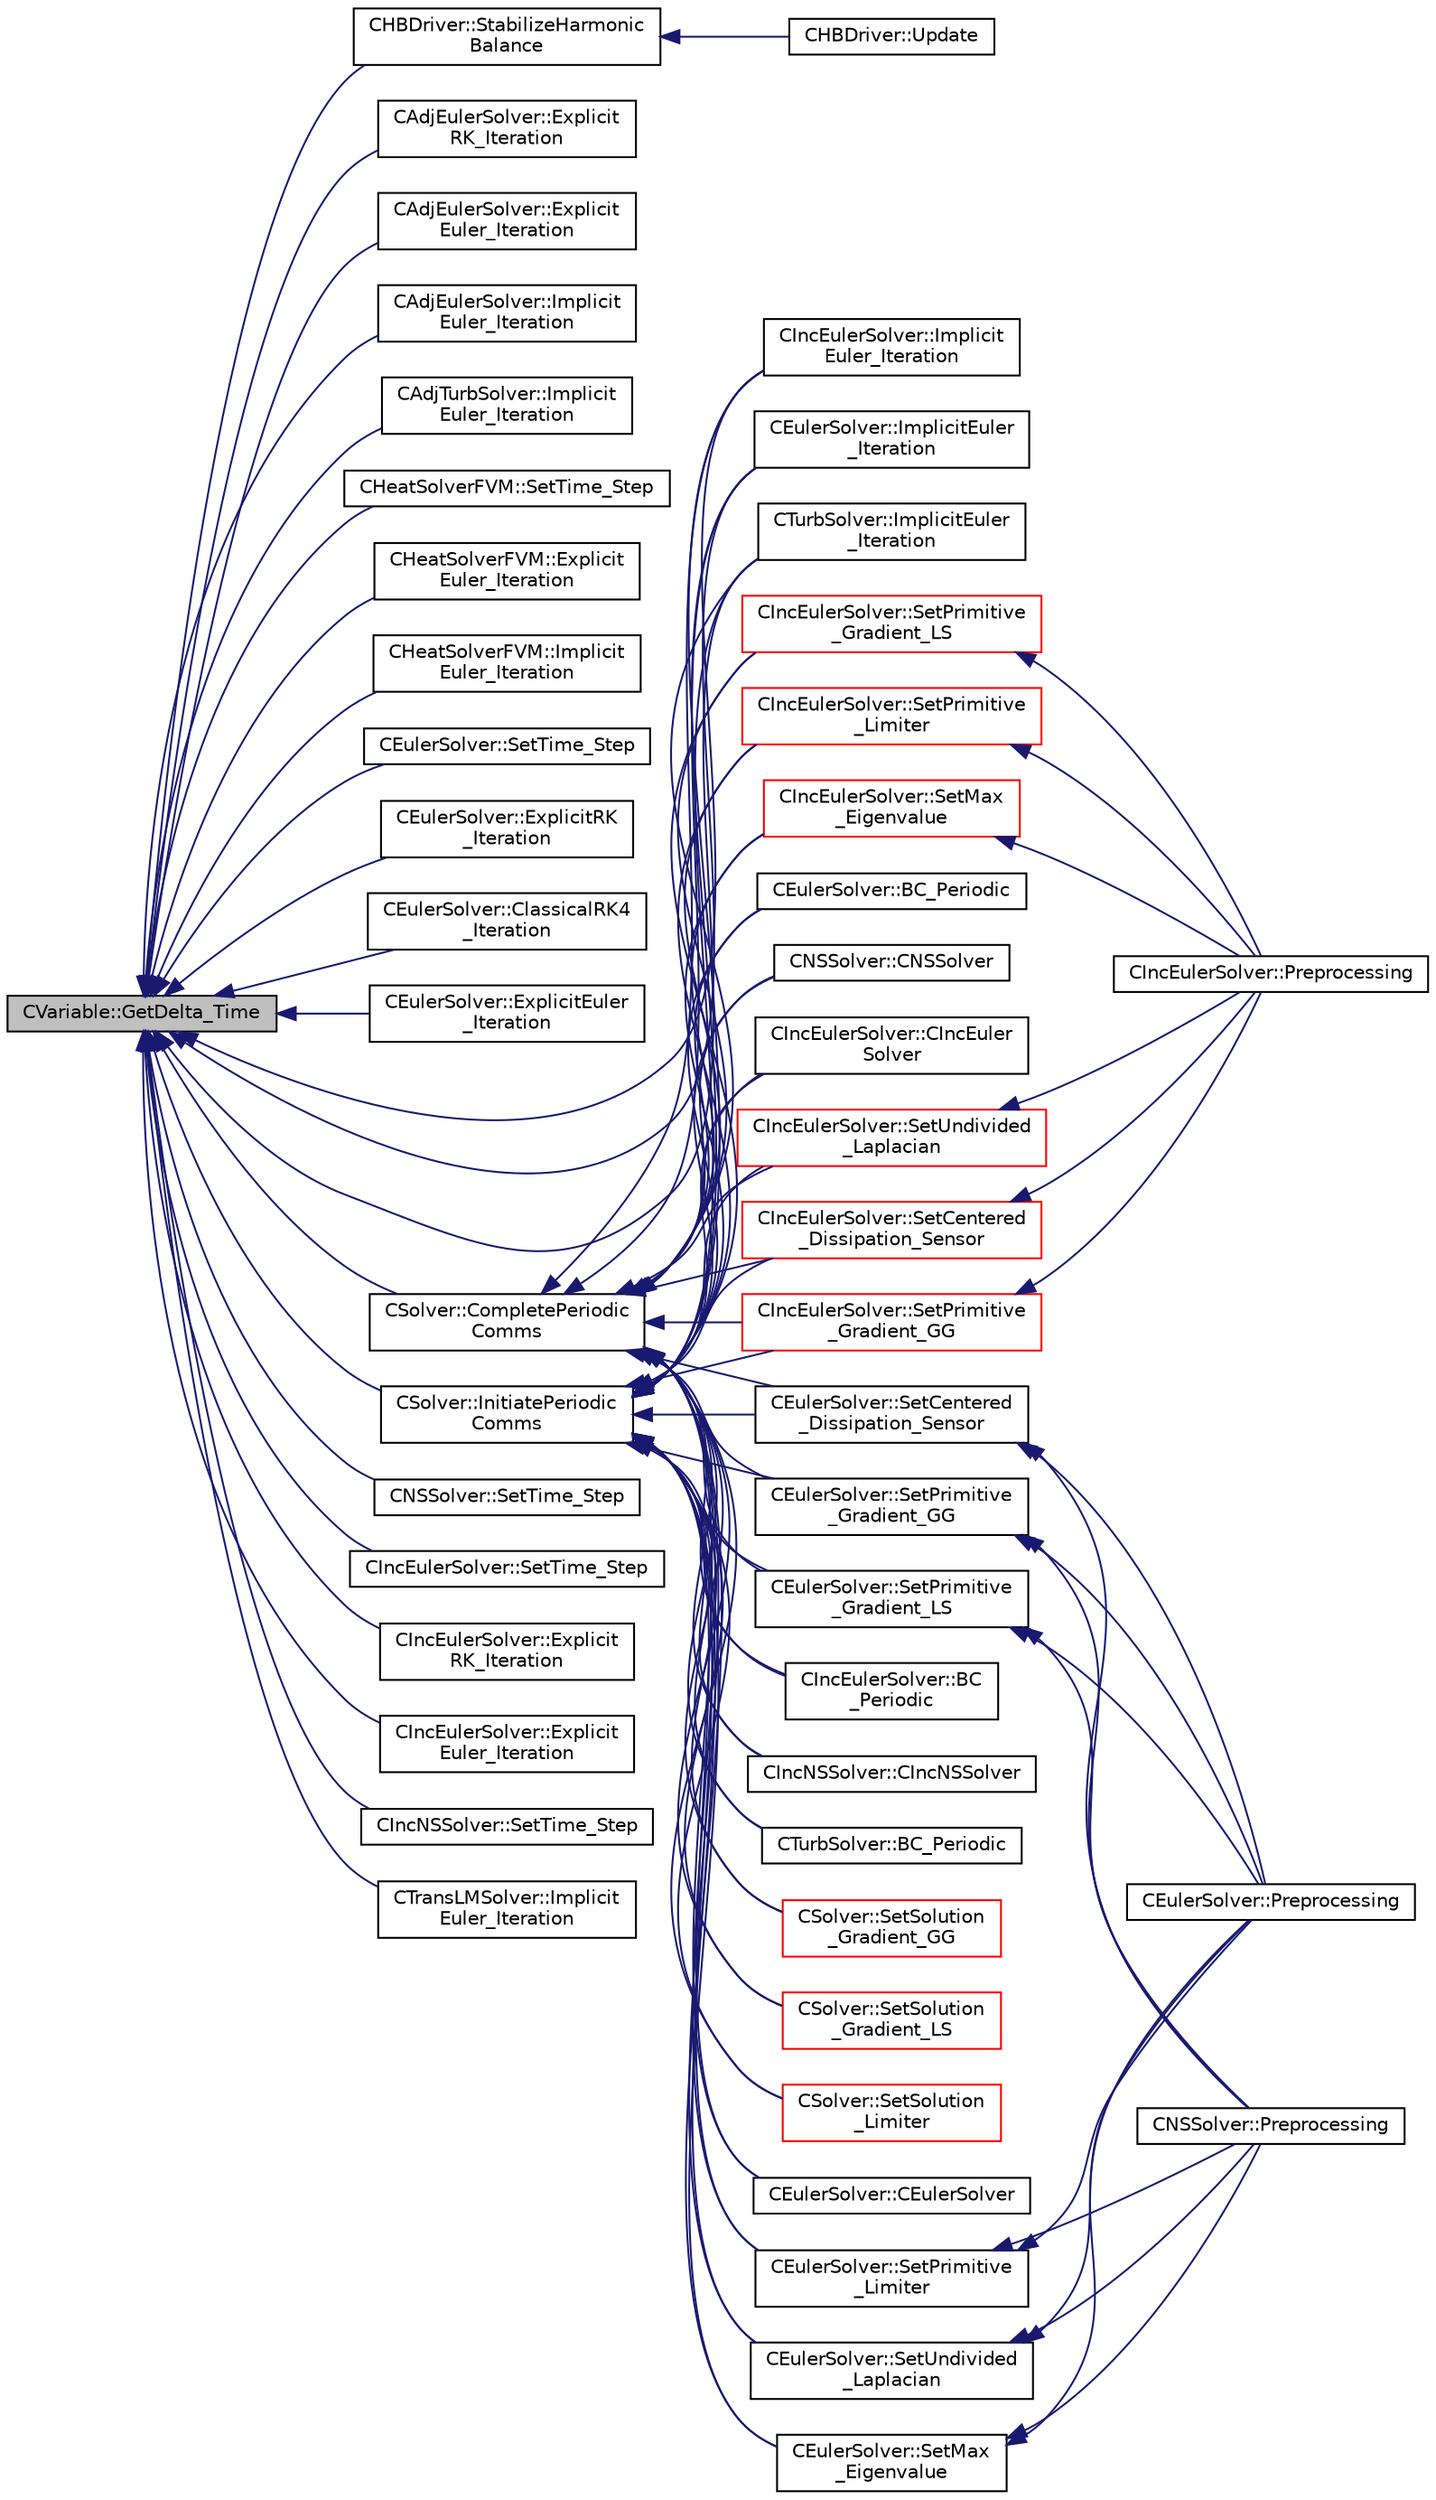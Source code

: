 digraph "CVariable::GetDelta_Time"
{
  edge [fontname="Helvetica",fontsize="10",labelfontname="Helvetica",labelfontsize="10"];
  node [fontname="Helvetica",fontsize="10",shape=record];
  rankdir="LR";
  Node692 [label="CVariable::GetDelta_Time",height=0.2,width=0.4,color="black", fillcolor="grey75", style="filled", fontcolor="black"];
  Node692 -> Node693 [dir="back",color="midnightblue",fontsize="10",style="solid",fontname="Helvetica"];
  Node693 [label="CHBDriver::StabilizeHarmonic\lBalance",height=0.2,width=0.4,color="black", fillcolor="white", style="filled",URL="$class_c_h_b_driver.html#a04fc923dfb264342ab9f2cede99f31da",tooltip="Precondition Harmonic Balance source term for stability. "];
  Node693 -> Node694 [dir="back",color="midnightblue",fontsize="10",style="solid",fontname="Helvetica"];
  Node694 [label="CHBDriver::Update",height=0.2,width=0.4,color="black", fillcolor="white", style="filled",URL="$class_c_h_b_driver.html#ad34ec58b57d70fdf128bb6685f732505",tooltip="Update the solution for the Harmonic Balance. "];
  Node692 -> Node695 [dir="back",color="midnightblue",fontsize="10",style="solid",fontname="Helvetica"];
  Node695 [label="CAdjEulerSolver::Explicit\lRK_Iteration",height=0.2,width=0.4,color="black", fillcolor="white", style="filled",URL="$class_c_adj_euler_solver.html#a83de159f4bd062c776f07d087414a9cf",tooltip="Update the solution using a Runge-Kutta strategy. "];
  Node692 -> Node696 [dir="back",color="midnightblue",fontsize="10",style="solid",fontname="Helvetica"];
  Node696 [label="CAdjEulerSolver::Explicit\lEuler_Iteration",height=0.2,width=0.4,color="black", fillcolor="white", style="filled",URL="$class_c_adj_euler_solver.html#a2863f1ed56105b595204ac31b3dab66b",tooltip="Update the solution using a explicit Euler scheme. "];
  Node692 -> Node697 [dir="back",color="midnightblue",fontsize="10",style="solid",fontname="Helvetica"];
  Node697 [label="CAdjEulerSolver::Implicit\lEuler_Iteration",height=0.2,width=0.4,color="black", fillcolor="white", style="filled",URL="$class_c_adj_euler_solver.html#af64f459bce9498b1d19d8a645d0bc2c3",tooltip="Update the solution using an implicit solver. "];
  Node692 -> Node698 [dir="back",color="midnightblue",fontsize="10",style="solid",fontname="Helvetica"];
  Node698 [label="CAdjTurbSolver::Implicit\lEuler_Iteration",height=0.2,width=0.4,color="black", fillcolor="white", style="filled",URL="$class_c_adj_turb_solver.html#a2c2657818c6ecfb7984c70bf079accd3",tooltip="Update the solution using an implicit solver. "];
  Node692 -> Node699 [dir="back",color="midnightblue",fontsize="10",style="solid",fontname="Helvetica"];
  Node699 [label="CHeatSolverFVM::SetTime_Step",height=0.2,width=0.4,color="black", fillcolor="white", style="filled",URL="$class_c_heat_solver_f_v_m.html#a5d2dc86ae38a3f979cfce8bf7bccdaa8",tooltip="A virtual member. "];
  Node692 -> Node700 [dir="back",color="midnightblue",fontsize="10",style="solid",fontname="Helvetica"];
  Node700 [label="CHeatSolverFVM::Explicit\lEuler_Iteration",height=0.2,width=0.4,color="black", fillcolor="white", style="filled",URL="$class_c_heat_solver_f_v_m.html#ac72e3e231d74967d368bf1cb7345535a",tooltip="Update the solution using an explicit solver. "];
  Node692 -> Node701 [dir="back",color="midnightblue",fontsize="10",style="solid",fontname="Helvetica"];
  Node701 [label="CHeatSolverFVM::Implicit\lEuler_Iteration",height=0.2,width=0.4,color="black", fillcolor="white", style="filled",URL="$class_c_heat_solver_f_v_m.html#a604f660ae9da06eae59363f83a98843e",tooltip="Update the solution using an implicit solver. "];
  Node692 -> Node702 [dir="back",color="midnightblue",fontsize="10",style="solid",fontname="Helvetica"];
  Node702 [label="CEulerSolver::SetTime_Step",height=0.2,width=0.4,color="black", fillcolor="white", style="filled",URL="$class_c_euler_solver.html#aeed500154a5961eb2bfbd2e646a9b25f",tooltip="Compute the time step for solving the Euler equations. "];
  Node692 -> Node703 [dir="back",color="midnightblue",fontsize="10",style="solid",fontname="Helvetica"];
  Node703 [label="CEulerSolver::ExplicitRK\l_Iteration",height=0.2,width=0.4,color="black", fillcolor="white", style="filled",URL="$class_c_euler_solver.html#ac3d1b3a1fee6613906b56a9698bfe680",tooltip="Update the solution using a Runge-Kutta scheme. "];
  Node692 -> Node704 [dir="back",color="midnightblue",fontsize="10",style="solid",fontname="Helvetica"];
  Node704 [label="CEulerSolver::ClassicalRK4\l_Iteration",height=0.2,width=0.4,color="black", fillcolor="white", style="filled",URL="$class_c_euler_solver.html#ad87a9109a645f0ea9e38336d2a6bf196",tooltip="Update the solution using the classical fourth-order Runge-Kutta scheme. "];
  Node692 -> Node705 [dir="back",color="midnightblue",fontsize="10",style="solid",fontname="Helvetica"];
  Node705 [label="CEulerSolver::ExplicitEuler\l_Iteration",height=0.2,width=0.4,color="black", fillcolor="white", style="filled",URL="$class_c_euler_solver.html#a1f798a3f88873d6d634b90f8816eccde",tooltip="Update the solution using the explicit Euler scheme. "];
  Node692 -> Node706 [dir="back",color="midnightblue",fontsize="10",style="solid",fontname="Helvetica"];
  Node706 [label="CEulerSolver::ImplicitEuler\l_Iteration",height=0.2,width=0.4,color="black", fillcolor="white", style="filled",URL="$class_c_euler_solver.html#a4e8277fc44dc97c8d73fbe3347204372",tooltip="Update the solution using an implicit Euler scheme. "];
  Node692 -> Node707 [dir="back",color="midnightblue",fontsize="10",style="solid",fontname="Helvetica"];
  Node707 [label="CNSSolver::SetTime_Step",height=0.2,width=0.4,color="black", fillcolor="white", style="filled",URL="$class_c_n_s_solver.html#a340a62e197f7386736db85967e586804",tooltip="Compute the time step for solving the Navier-Stokes equations with turbulence model. "];
  Node692 -> Node708 [dir="back",color="midnightblue",fontsize="10",style="solid",fontname="Helvetica"];
  Node708 [label="CIncEulerSolver::SetTime_Step",height=0.2,width=0.4,color="black", fillcolor="white", style="filled",URL="$class_c_inc_euler_solver.html#a875187880aa80b37f7d200526f9883ba",tooltip="Compute the time step for solving the Euler equations. "];
  Node692 -> Node709 [dir="back",color="midnightblue",fontsize="10",style="solid",fontname="Helvetica"];
  Node709 [label="CIncEulerSolver::Explicit\lRK_Iteration",height=0.2,width=0.4,color="black", fillcolor="white", style="filled",URL="$class_c_inc_euler_solver.html#a2f6c1370f17da44680c1ff1b6be6c9a1",tooltip="Update the solution using a Runge-Kutta scheme. "];
  Node692 -> Node710 [dir="back",color="midnightblue",fontsize="10",style="solid",fontname="Helvetica"];
  Node710 [label="CIncEulerSolver::Explicit\lEuler_Iteration",height=0.2,width=0.4,color="black", fillcolor="white", style="filled",URL="$class_c_inc_euler_solver.html#a66aac46e83451e30828ad808becb1f73",tooltip="Update the solution using the explicit Euler scheme. "];
  Node692 -> Node711 [dir="back",color="midnightblue",fontsize="10",style="solid",fontname="Helvetica"];
  Node711 [label="CIncEulerSolver::Implicit\lEuler_Iteration",height=0.2,width=0.4,color="black", fillcolor="white", style="filled",URL="$class_c_inc_euler_solver.html#ad84dd4225bb9d158c52b26e2f30f6fa7",tooltip="Update the solution using an implicit Euler scheme. "];
  Node692 -> Node712 [dir="back",color="midnightblue",fontsize="10",style="solid",fontname="Helvetica"];
  Node712 [label="CIncNSSolver::SetTime_Step",height=0.2,width=0.4,color="black", fillcolor="white", style="filled",URL="$class_c_inc_n_s_solver.html#a50e3b8e05bda6be8be79b9068c06bd4e",tooltip="Compute the time step for solving the Navier-Stokes equations with turbulence model. "];
  Node692 -> Node713 [dir="back",color="midnightblue",fontsize="10",style="solid",fontname="Helvetica"];
  Node713 [label="CTransLMSolver::Implicit\lEuler_Iteration",height=0.2,width=0.4,color="black", fillcolor="white", style="filled",URL="$class_c_trans_l_m_solver.html#aa39c7964d452b56f3f41733ae43d4cc7",tooltip="Update the solution using an implicit solver. "];
  Node692 -> Node714 [dir="back",color="midnightblue",fontsize="10",style="solid",fontname="Helvetica"];
  Node714 [label="CTurbSolver::ImplicitEuler\l_Iteration",height=0.2,width=0.4,color="black", fillcolor="white", style="filled",URL="$class_c_turb_solver.html#af7a0ab68fbb2925c56863df97b3ea4ee",tooltip="Update the solution using an implicit solver. "];
  Node692 -> Node715 [dir="back",color="midnightblue",fontsize="10",style="solid",fontname="Helvetica"];
  Node715 [label="CSolver::InitiatePeriodic\lComms",height=0.2,width=0.4,color="black", fillcolor="white", style="filled",URL="$class_c_solver.html#aab8e1cac165d11ef85d9dd5588b3ea03",tooltip="Routine to load a solver quantity into the data structures for MPI periodic communication and to laun..."];
  Node715 -> Node716 [dir="back",color="midnightblue",fontsize="10",style="solid",fontname="Helvetica"];
  Node716 [label="CEulerSolver::CEulerSolver",height=0.2,width=0.4,color="black", fillcolor="white", style="filled",URL="$class_c_euler_solver.html#ae1e74218b4e943111b100d7ddcbd4db9"];
  Node715 -> Node717 [dir="back",color="midnightblue",fontsize="10",style="solid",fontname="Helvetica"];
  Node717 [label="CEulerSolver::SetMax\l_Eigenvalue",height=0.2,width=0.4,color="black", fillcolor="white", style="filled",URL="$class_c_euler_solver.html#a76f7fdf349ae41c6f0cf4df82b571fb1",tooltip="Compute the max eigenvalue. "];
  Node717 -> Node718 [dir="back",color="midnightblue",fontsize="10",style="solid",fontname="Helvetica"];
  Node718 [label="CEulerSolver::Preprocessing",height=0.2,width=0.4,color="black", fillcolor="white", style="filled",URL="$class_c_euler_solver.html#a8b89e1bfce33284c2d8f5f00f82f3f3f",tooltip="Compute primitive variables and their gradients. "];
  Node717 -> Node719 [dir="back",color="midnightblue",fontsize="10",style="solid",fontname="Helvetica"];
  Node719 [label="CNSSolver::Preprocessing",height=0.2,width=0.4,color="black", fillcolor="white", style="filled",URL="$class_c_n_s_solver.html#a028c83d18cf8520dff2f9628d8a04e4b",tooltip="Restart residual and compute gradients. "];
  Node715 -> Node720 [dir="back",color="midnightblue",fontsize="10",style="solid",fontname="Helvetica"];
  Node720 [label="CEulerSolver::SetUndivided\l_Laplacian",height=0.2,width=0.4,color="black", fillcolor="white", style="filled",URL="$class_c_euler_solver.html#adc7c82a25b8be22b16b5452c1992744f",tooltip="Compute the undivided laplacian for the solution, except the energy equation. "];
  Node720 -> Node718 [dir="back",color="midnightblue",fontsize="10",style="solid",fontname="Helvetica"];
  Node720 -> Node719 [dir="back",color="midnightblue",fontsize="10",style="solid",fontname="Helvetica"];
  Node715 -> Node721 [dir="back",color="midnightblue",fontsize="10",style="solid",fontname="Helvetica"];
  Node721 [label="CEulerSolver::SetCentered\l_Dissipation_Sensor",height=0.2,width=0.4,color="black", fillcolor="white", style="filled",URL="$class_c_euler_solver.html#a2f4e3619ae65c63cbda1ef2098441ab4",tooltip="Compute a pressure sensor switch. "];
  Node721 -> Node718 [dir="back",color="midnightblue",fontsize="10",style="solid",fontname="Helvetica"];
  Node721 -> Node719 [dir="back",color="midnightblue",fontsize="10",style="solid",fontname="Helvetica"];
  Node715 -> Node706 [dir="back",color="midnightblue",fontsize="10",style="solid",fontname="Helvetica"];
  Node715 -> Node722 [dir="back",color="midnightblue",fontsize="10",style="solid",fontname="Helvetica"];
  Node722 [label="CEulerSolver::SetPrimitive\l_Gradient_GG",height=0.2,width=0.4,color="black", fillcolor="white", style="filled",URL="$class_c_euler_solver.html#a74fb3b502b83371fcf0728ec546e039b",tooltip="Compute the gradient of the primitive variables using Green-Gauss method, and stores the result in th..."];
  Node722 -> Node718 [dir="back",color="midnightblue",fontsize="10",style="solid",fontname="Helvetica"];
  Node722 -> Node719 [dir="back",color="midnightblue",fontsize="10",style="solid",fontname="Helvetica"];
  Node715 -> Node723 [dir="back",color="midnightblue",fontsize="10",style="solid",fontname="Helvetica"];
  Node723 [label="CEulerSolver::SetPrimitive\l_Gradient_LS",height=0.2,width=0.4,color="black", fillcolor="white", style="filled",URL="$class_c_euler_solver.html#a734d5bd064215fb722477f39993155d4",tooltip="Compute the gradient of the primitive variables using a Least-Squares method, and stores the result i..."];
  Node723 -> Node718 [dir="back",color="midnightblue",fontsize="10",style="solid",fontname="Helvetica"];
  Node723 -> Node719 [dir="back",color="midnightblue",fontsize="10",style="solid",fontname="Helvetica"];
  Node715 -> Node724 [dir="back",color="midnightblue",fontsize="10",style="solid",fontname="Helvetica"];
  Node724 [label="CEulerSolver::SetPrimitive\l_Limiter",height=0.2,width=0.4,color="black", fillcolor="white", style="filled",URL="$class_c_euler_solver.html#a43004a7f0fad7a6d1f435144710bf13e",tooltip="Compute the limiter of the primitive variables. "];
  Node724 -> Node718 [dir="back",color="midnightblue",fontsize="10",style="solid",fontname="Helvetica"];
  Node724 -> Node719 [dir="back",color="midnightblue",fontsize="10",style="solid",fontname="Helvetica"];
  Node715 -> Node725 [dir="back",color="midnightblue",fontsize="10",style="solid",fontname="Helvetica"];
  Node725 [label="CEulerSolver::BC_Periodic",height=0.2,width=0.4,color="black", fillcolor="white", style="filled",URL="$class_c_euler_solver.html#a9bd458698ede3dffd1b4d1f974f39b03",tooltip="Impose a periodic boundary condition by summing contributions from the complete control volume..."];
  Node715 -> Node726 [dir="back",color="midnightblue",fontsize="10",style="solid",fontname="Helvetica"];
  Node726 [label="CNSSolver::CNSSolver",height=0.2,width=0.4,color="black", fillcolor="white", style="filled",URL="$class_c_n_s_solver.html#a2a8ad49c42b4546696e631cf44b7788b"];
  Node715 -> Node727 [dir="back",color="midnightblue",fontsize="10",style="solid",fontname="Helvetica"];
  Node727 [label="CIncEulerSolver::CIncEuler\lSolver",height=0.2,width=0.4,color="black", fillcolor="white", style="filled",URL="$class_c_inc_euler_solver.html#a91f644b8f9a00215bac5bcd31dfc06d8"];
  Node715 -> Node728 [dir="back",color="midnightblue",fontsize="10",style="solid",fontname="Helvetica"];
  Node728 [label="CIncEulerSolver::SetMax\l_Eigenvalue",height=0.2,width=0.4,color="red", fillcolor="white", style="filled",URL="$class_c_inc_euler_solver.html#ab804c5648aa5dd71ea12a57997167984",tooltip="Compute the max eigenvalue. "];
  Node728 -> Node729 [dir="back",color="midnightblue",fontsize="10",style="solid",fontname="Helvetica"];
  Node729 [label="CIncEulerSolver::Preprocessing",height=0.2,width=0.4,color="black", fillcolor="white", style="filled",URL="$class_c_inc_euler_solver.html#aabd902b10cc9b41b6b2c406efba0ac41",tooltip="Compute primitive variables and their gradients. "];
  Node715 -> Node731 [dir="back",color="midnightblue",fontsize="10",style="solid",fontname="Helvetica"];
  Node731 [label="CIncEulerSolver::SetUndivided\l_Laplacian",height=0.2,width=0.4,color="red", fillcolor="white", style="filled",URL="$class_c_inc_euler_solver.html#a8b5d7772432b9759213892a50621c329",tooltip="Compute the undivided laplacian for the solution, except the energy equation. "];
  Node731 -> Node729 [dir="back",color="midnightblue",fontsize="10",style="solid",fontname="Helvetica"];
  Node715 -> Node732 [dir="back",color="midnightblue",fontsize="10",style="solid",fontname="Helvetica"];
  Node732 [label="CIncEulerSolver::SetCentered\l_Dissipation_Sensor",height=0.2,width=0.4,color="red", fillcolor="white", style="filled",URL="$class_c_inc_euler_solver.html#a2323a0e322236c24668be8750dbaf237",tooltip="Compute a pressure sensor switch. "];
  Node732 -> Node729 [dir="back",color="midnightblue",fontsize="10",style="solid",fontname="Helvetica"];
  Node715 -> Node711 [dir="back",color="midnightblue",fontsize="10",style="solid",fontname="Helvetica"];
  Node715 -> Node733 [dir="back",color="midnightblue",fontsize="10",style="solid",fontname="Helvetica"];
  Node733 [label="CIncEulerSolver::SetPrimitive\l_Gradient_GG",height=0.2,width=0.4,color="red", fillcolor="white", style="filled",URL="$class_c_inc_euler_solver.html#a856a6db100c40b9c3df557d1dfe72c2b",tooltip="Compute the gradient of the primitive variables using Green-Gauss method, and stores the result in th..."];
  Node733 -> Node729 [dir="back",color="midnightblue",fontsize="10",style="solid",fontname="Helvetica"];
  Node715 -> Node734 [dir="back",color="midnightblue",fontsize="10",style="solid",fontname="Helvetica"];
  Node734 [label="CIncEulerSolver::SetPrimitive\l_Gradient_LS",height=0.2,width=0.4,color="red", fillcolor="white", style="filled",URL="$class_c_inc_euler_solver.html#a3e3355cbeb9d265f4073cca113b9d46e",tooltip="Compute the gradient of the primitive variables using a Least-Squares method, and stores the result i..."];
  Node734 -> Node729 [dir="back",color="midnightblue",fontsize="10",style="solid",fontname="Helvetica"];
  Node715 -> Node735 [dir="back",color="midnightblue",fontsize="10",style="solid",fontname="Helvetica"];
  Node735 [label="CIncEulerSolver::SetPrimitive\l_Limiter",height=0.2,width=0.4,color="red", fillcolor="white", style="filled",URL="$class_c_inc_euler_solver.html#a00bd56828c4e41ec3ff1e8753cb320ec",tooltip="Compute the limiter of the primitive variables. "];
  Node735 -> Node729 [dir="back",color="midnightblue",fontsize="10",style="solid",fontname="Helvetica"];
  Node715 -> Node736 [dir="back",color="midnightblue",fontsize="10",style="solid",fontname="Helvetica"];
  Node736 [label="CIncEulerSolver::BC\l_Periodic",height=0.2,width=0.4,color="black", fillcolor="white", style="filled",URL="$class_c_inc_euler_solver.html#a994af5dbe296f8a1873e416c3b2fc2a7",tooltip="Impose a periodic boundary condition by summing contributions from the complete control volume..."];
  Node715 -> Node737 [dir="back",color="midnightblue",fontsize="10",style="solid",fontname="Helvetica"];
  Node737 [label="CIncNSSolver::CIncNSSolver",height=0.2,width=0.4,color="black", fillcolor="white", style="filled",URL="$class_c_inc_n_s_solver.html#a82152ac7e91fb1c5c073d98a1f08e2aa"];
  Node715 -> Node738 [dir="back",color="midnightblue",fontsize="10",style="solid",fontname="Helvetica"];
  Node738 [label="CTurbSolver::BC_Periodic",height=0.2,width=0.4,color="black", fillcolor="white", style="filled",URL="$class_c_turb_solver.html#a954cfdd45dfce9df024a30b558b54b25",tooltip="Impose a periodic boundary condition by summing contributions from the complete control volume..."];
  Node715 -> Node714 [dir="back",color="midnightblue",fontsize="10",style="solid",fontname="Helvetica"];
  Node715 -> Node739 [dir="back",color="midnightblue",fontsize="10",style="solid",fontname="Helvetica"];
  Node739 [label="CSolver::SetSolution\l_Gradient_GG",height=0.2,width=0.4,color="red", fillcolor="white", style="filled",URL="$class_c_solver.html#aac4d5e5f3ff20e7e37d55fa5e4ed3647",tooltip="Compute the Green-Gauss gradient of the solution. "];
  Node715 -> Node748 [dir="back",color="midnightblue",fontsize="10",style="solid",fontname="Helvetica"];
  Node748 [label="CSolver::SetSolution\l_Gradient_LS",height=0.2,width=0.4,color="red", fillcolor="white", style="filled",URL="$class_c_solver.html#ac4d9cf9609d7bdb52e7f1dc9cc8b4c1f",tooltip="Compute the Least Squares gradient of the solution. "];
  Node715 -> Node749 [dir="back",color="midnightblue",fontsize="10",style="solid",fontname="Helvetica"];
  Node749 [label="CSolver::SetSolution\l_Limiter",height=0.2,width=0.4,color="red", fillcolor="white", style="filled",URL="$class_c_solver.html#a641e9c59698ab9c7c2fb91107ad70d77",tooltip="Compute slope limiter. "];
  Node692 -> Node750 [dir="back",color="midnightblue",fontsize="10",style="solid",fontname="Helvetica"];
  Node750 [label="CSolver::CompletePeriodic\lComms",height=0.2,width=0.4,color="black", fillcolor="white", style="filled",URL="$class_c_solver.html#a7e77df2076057995213de49d4ca2e7c7",tooltip="Routine to complete the set of non-blocking periodic communications launched by InitiatePeriodicComms..."];
  Node750 -> Node716 [dir="back",color="midnightblue",fontsize="10",style="solid",fontname="Helvetica"];
  Node750 -> Node717 [dir="back",color="midnightblue",fontsize="10",style="solid",fontname="Helvetica"];
  Node750 -> Node720 [dir="back",color="midnightblue",fontsize="10",style="solid",fontname="Helvetica"];
  Node750 -> Node721 [dir="back",color="midnightblue",fontsize="10",style="solid",fontname="Helvetica"];
  Node750 -> Node706 [dir="back",color="midnightblue",fontsize="10",style="solid",fontname="Helvetica"];
  Node750 -> Node722 [dir="back",color="midnightblue",fontsize="10",style="solid",fontname="Helvetica"];
  Node750 -> Node723 [dir="back",color="midnightblue",fontsize="10",style="solid",fontname="Helvetica"];
  Node750 -> Node724 [dir="back",color="midnightblue",fontsize="10",style="solid",fontname="Helvetica"];
  Node750 -> Node725 [dir="back",color="midnightblue",fontsize="10",style="solid",fontname="Helvetica"];
  Node750 -> Node726 [dir="back",color="midnightblue",fontsize="10",style="solid",fontname="Helvetica"];
  Node750 -> Node727 [dir="back",color="midnightblue",fontsize="10",style="solid",fontname="Helvetica"];
  Node750 -> Node728 [dir="back",color="midnightblue",fontsize="10",style="solid",fontname="Helvetica"];
  Node750 -> Node731 [dir="back",color="midnightblue",fontsize="10",style="solid",fontname="Helvetica"];
  Node750 -> Node732 [dir="back",color="midnightblue",fontsize="10",style="solid",fontname="Helvetica"];
  Node750 -> Node711 [dir="back",color="midnightblue",fontsize="10",style="solid",fontname="Helvetica"];
  Node750 -> Node733 [dir="back",color="midnightblue",fontsize="10",style="solid",fontname="Helvetica"];
  Node750 -> Node734 [dir="back",color="midnightblue",fontsize="10",style="solid",fontname="Helvetica"];
  Node750 -> Node735 [dir="back",color="midnightblue",fontsize="10",style="solid",fontname="Helvetica"];
  Node750 -> Node736 [dir="back",color="midnightblue",fontsize="10",style="solid",fontname="Helvetica"];
  Node750 -> Node737 [dir="back",color="midnightblue",fontsize="10",style="solid",fontname="Helvetica"];
  Node750 -> Node738 [dir="back",color="midnightblue",fontsize="10",style="solid",fontname="Helvetica"];
  Node750 -> Node714 [dir="back",color="midnightblue",fontsize="10",style="solid",fontname="Helvetica"];
  Node750 -> Node739 [dir="back",color="midnightblue",fontsize="10",style="solid",fontname="Helvetica"];
  Node750 -> Node748 [dir="back",color="midnightblue",fontsize="10",style="solid",fontname="Helvetica"];
  Node750 -> Node749 [dir="back",color="midnightblue",fontsize="10",style="solid",fontname="Helvetica"];
}
